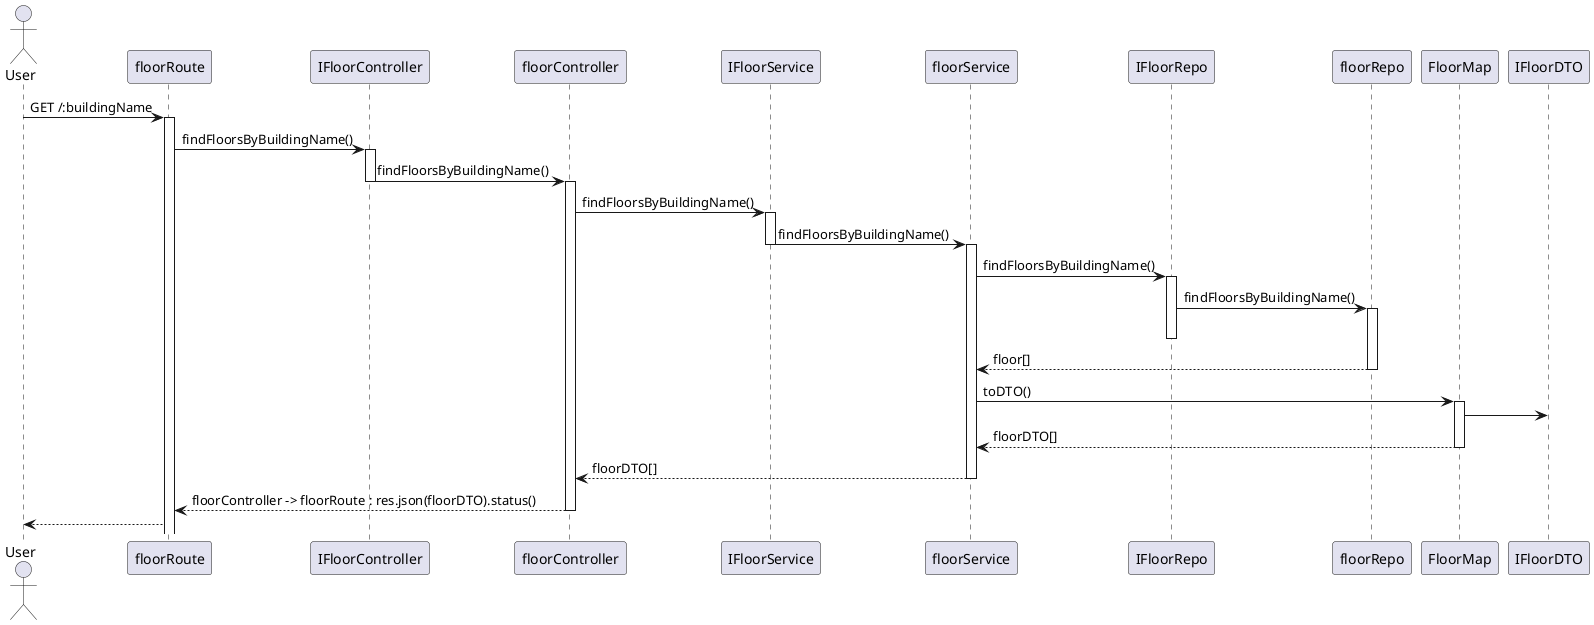 @startuml
'https://plantuml.com/sequence-diagram

actor User
participant floorRoute
participant IFloorController
participant floorController
participant IFloorService
participant floorService
participant IFloorRepo
participant floorRepo
participant FloorMap
participant IFloorDTO

User -> floorRoute : GET /:buildingName
activate floorRoute
floorRoute -> IFloorController : findFloorsByBuildingName()
activate IFloorController
IFloorController -> floorController : findFloorsByBuildingName()
deactivate IFloorController
activate floorController
floorController -> IFloorService : findFloorsByBuildingName()
activate IFloorService
IFloorService -> floorService : findFloorsByBuildingName()
deactivate IFloorService
activate floorService
floorService -> IFloorRepo : findFloorsByBuildingName()
activate IFloorRepo
IFloorRepo -> floorRepo : findFloorsByBuildingName()
activate floorRepo
deactivate IFloorRepo
floorRepo --> floorService : floor[]
deactivate floorRepo
floorService -> FloorMap : toDTO()
activate FloorMap
FloorMap -> IFloorDTO
FloorMap --> floorService : floorDTO[]
deactivate FloorMap
floorService --> floorController: floorDTO[]
deactivate floorService
floorController --> floorRoute: floorController -> floorRoute : res.json(floorDTO).status()
deactivate floorController
floorRoute --> User
@enduml
